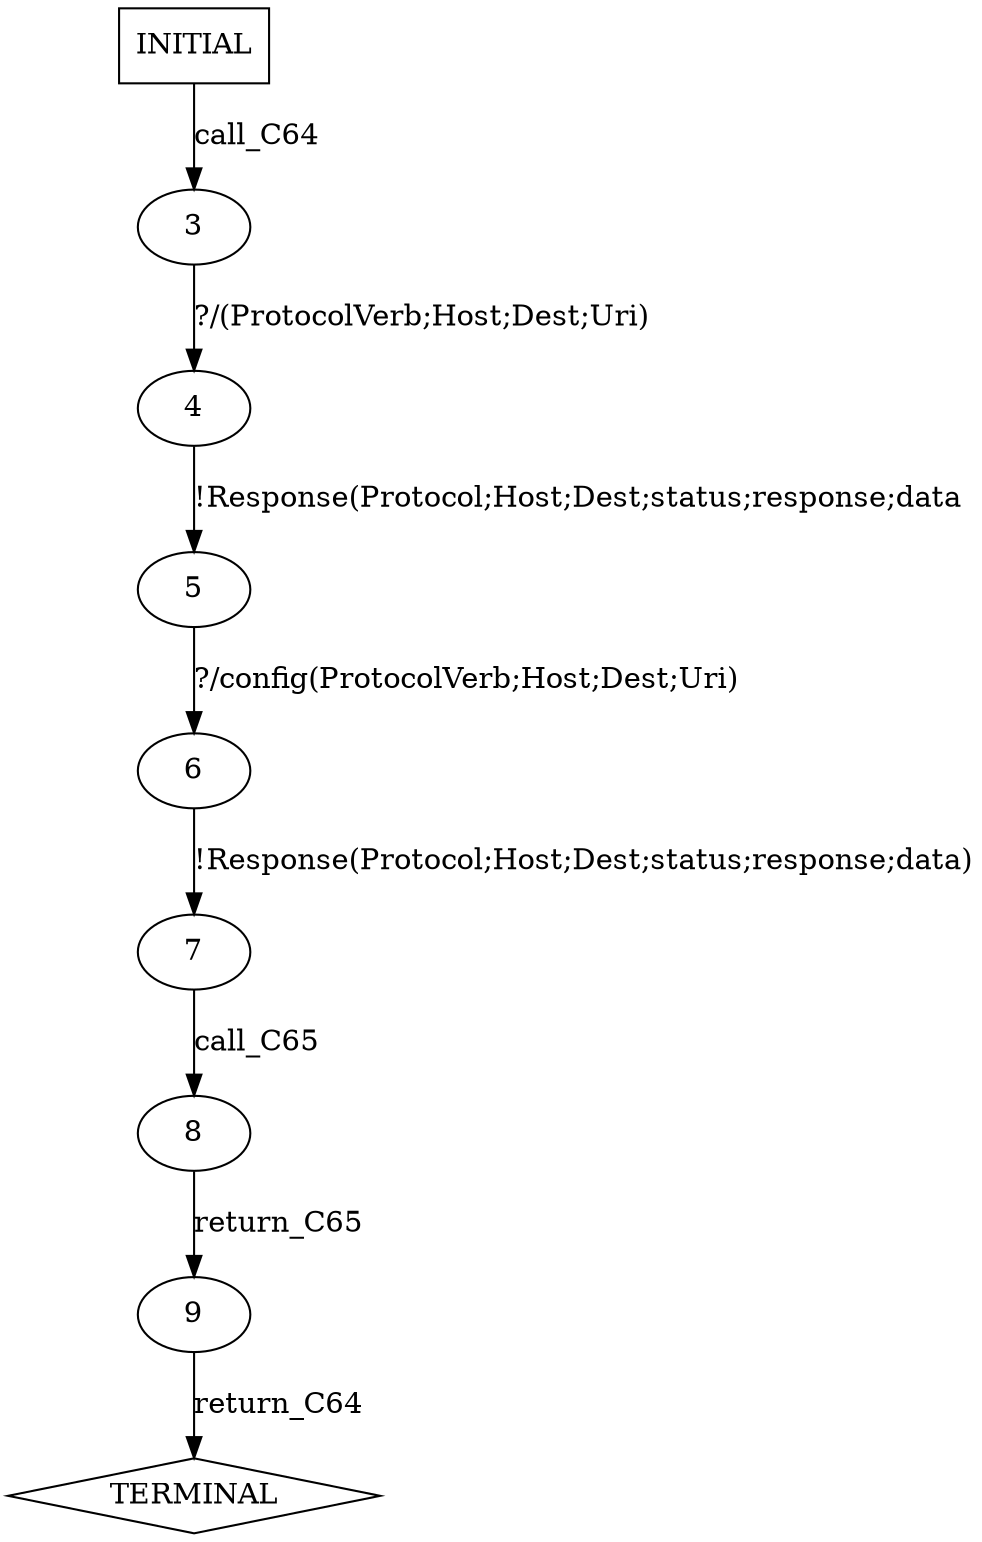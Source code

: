 digraph G {
  0 [label="INITIAL",shape=box];
  1 [label="TERMINAL",shape=diamond];
  3 [label="3"];
  4 [label="4"];
  5 [label="5"];
  6 [label="6"];
  7 [label="7"];
  8 [label="8"];
  9 [label="9"];
0->3  [label="call_C64"];
3->4 [label="?/(ProtocolVerb;Host;Dest;Uri)"];
4->5 [label="!Response(Protocol;Host;Dest;status;response;data"];
5->6 [label="?/config(ProtocolVerb;Host;Dest;Uri)"];
6->7 [label="!Response(Protocol;Host;Dest;status;response;data)"];
7->8  [label="call_C65"];
8->9  [label="return_C65"];
9->1  [label="return_C64"];
}

